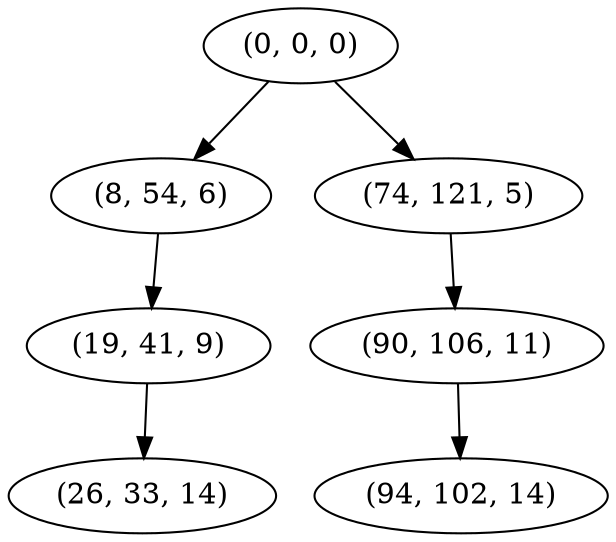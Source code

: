 digraph tree {
    "(0, 0, 0)";
    "(8, 54, 6)";
    "(19, 41, 9)";
    "(26, 33, 14)";
    "(74, 121, 5)";
    "(90, 106, 11)";
    "(94, 102, 14)";
    "(0, 0, 0)" -> "(8, 54, 6)";
    "(0, 0, 0)" -> "(74, 121, 5)";
    "(8, 54, 6)" -> "(19, 41, 9)";
    "(19, 41, 9)" -> "(26, 33, 14)";
    "(74, 121, 5)" -> "(90, 106, 11)";
    "(90, 106, 11)" -> "(94, 102, 14)";
}
